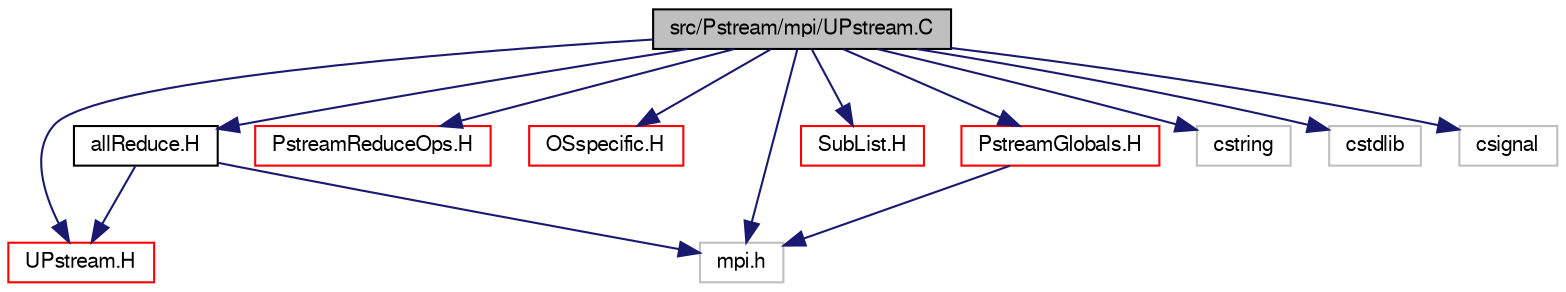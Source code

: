 digraph "src/Pstream/mpi/UPstream.C"
{
  bgcolor="transparent";
  edge [fontname="FreeSans",fontsize="10",labelfontname="FreeSans",labelfontsize="10"];
  node [fontname="FreeSans",fontsize="10",shape=record];
  Node0 [label="src/Pstream/mpi/UPstream.C",height=0.2,width=0.4,color="black", fillcolor="grey75", style="filled", fontcolor="black"];
  Node0 -> Node1 [color="midnightblue",fontsize="10",style="solid",fontname="FreeSans"];
  Node1 [label="mpi.h",height=0.2,width=0.4,color="grey75"];
  Node0 -> Node2 [color="midnightblue",fontsize="10",style="solid",fontname="FreeSans"];
  Node2 [label="UPstream.H",height=0.2,width=0.4,color="red",URL="$a09164.html"];
  Node0 -> Node70 [color="midnightblue",fontsize="10",style="solid",fontname="FreeSans"];
  Node70 [label="PstreamReduceOps.H",height=0.2,width=0.4,color="red",URL="$a09146.html"];
  Node0 -> Node79 [color="midnightblue",fontsize="10",style="solid",fontname="FreeSans"];
  Node79 [label="OSspecific.H",height=0.2,width=0.4,color="red",URL="$a10370.html",tooltip="Functions used by OpenFOAM that are specific to POSIX compliant operating systems and need to be repl..."];
  Node0 -> Node83 [color="midnightblue",fontsize="10",style="solid",fontname="FreeSans"];
  Node83 [label="PstreamGlobals.H",height=0.2,width=0.4,color="red",URL="$a13964.html"];
  Node83 -> Node1 [color="midnightblue",fontsize="10",style="solid",fontname="FreeSans"];
  Node0 -> Node84 [color="midnightblue",fontsize="10",style="solid",fontname="FreeSans"];
  Node84 [label="SubList.H",height=0.2,width=0.4,color="red",URL="$a08741.html"];
  Node0 -> Node86 [color="midnightblue",fontsize="10",style="solid",fontname="FreeSans"];
  Node86 [label="allReduce.H",height=0.2,width=0.4,color="black",URL="$a13955.html",tooltip="Various functions to wrap MPI_Allreduce. "];
  Node86 -> Node1 [color="midnightblue",fontsize="10",style="solid",fontname="FreeSans"];
  Node86 -> Node2 [color="midnightblue",fontsize="10",style="solid",fontname="FreeSans"];
  Node0 -> Node21 [color="midnightblue",fontsize="10",style="solid",fontname="FreeSans"];
  Node21 [label="cstring",height=0.2,width=0.4,color="grey75"];
  Node0 -> Node6 [color="midnightblue",fontsize="10",style="solid",fontname="FreeSans"];
  Node6 [label="cstdlib",height=0.2,width=0.4,color="grey75"];
  Node0 -> Node87 [color="midnightblue",fontsize="10",style="solid",fontname="FreeSans"];
  Node87 [label="csignal",height=0.2,width=0.4,color="grey75"];
}
